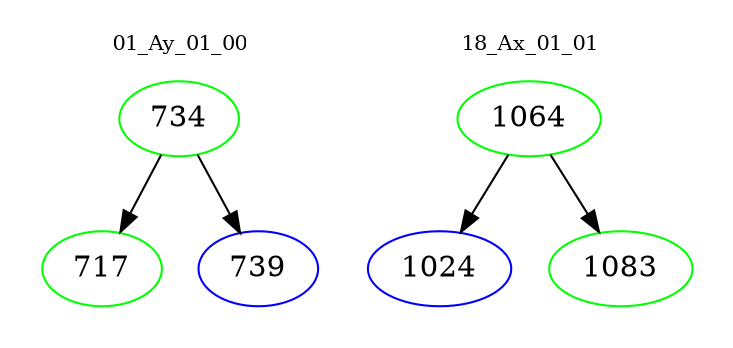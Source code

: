 digraph{
subgraph cluster_0 {
color = white
label = "01_Ay_01_00";
fontsize=10;
T0_734 [label="734", color="green"]
T0_734 -> T0_717 [color="black"]
T0_717 [label="717", color="green"]
T0_734 -> T0_739 [color="black"]
T0_739 [label="739", color="blue"]
}
subgraph cluster_1 {
color = white
label = "18_Ax_01_01";
fontsize=10;
T1_1064 [label="1064", color="green"]
T1_1064 -> T1_1024 [color="black"]
T1_1024 [label="1024", color="blue"]
T1_1064 -> T1_1083 [color="black"]
T1_1083 [label="1083", color="green"]
}
}
